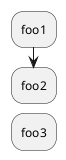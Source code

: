 {
  "sha1": "2hhfdnpdr60h7j6qrlfe1l6y9trkmzn",
  "insertion": {
    "when": "2024-05-30T20:48:19.998Z",
    "user": "plantuml@gmail.com"
  }
}
@startuml
:foo1;
:foo2;
kill
:foo3;
@enduml
